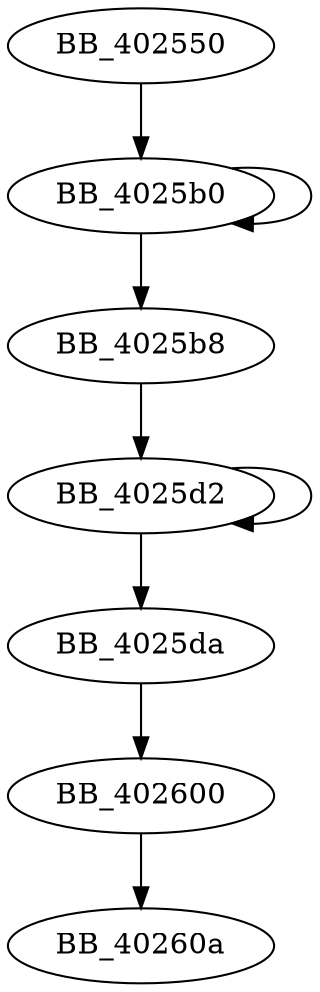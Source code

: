 DiGraph sub_402550{
BB_402550->BB_4025b0
BB_4025b0->BB_4025b0
BB_4025b0->BB_4025b8
BB_4025b8->BB_4025d2
BB_4025d2->BB_4025d2
BB_4025d2->BB_4025da
BB_4025da->BB_402600
BB_402600->BB_40260a
}
